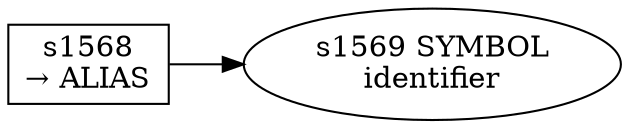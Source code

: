 
  digraph _type_identifier {
  
    rankdir=LR;
  
    s1568 [label="s1568\n&rarr; ALIAS", shape=record, fixedsize=false, peripheries=1];
  s1569 [label="s1569 SYMBOL\nidentifier" href="rust-grammar.json.identifier.dot.svg"];
  s1568 -> s1569 [];
  
  }
  